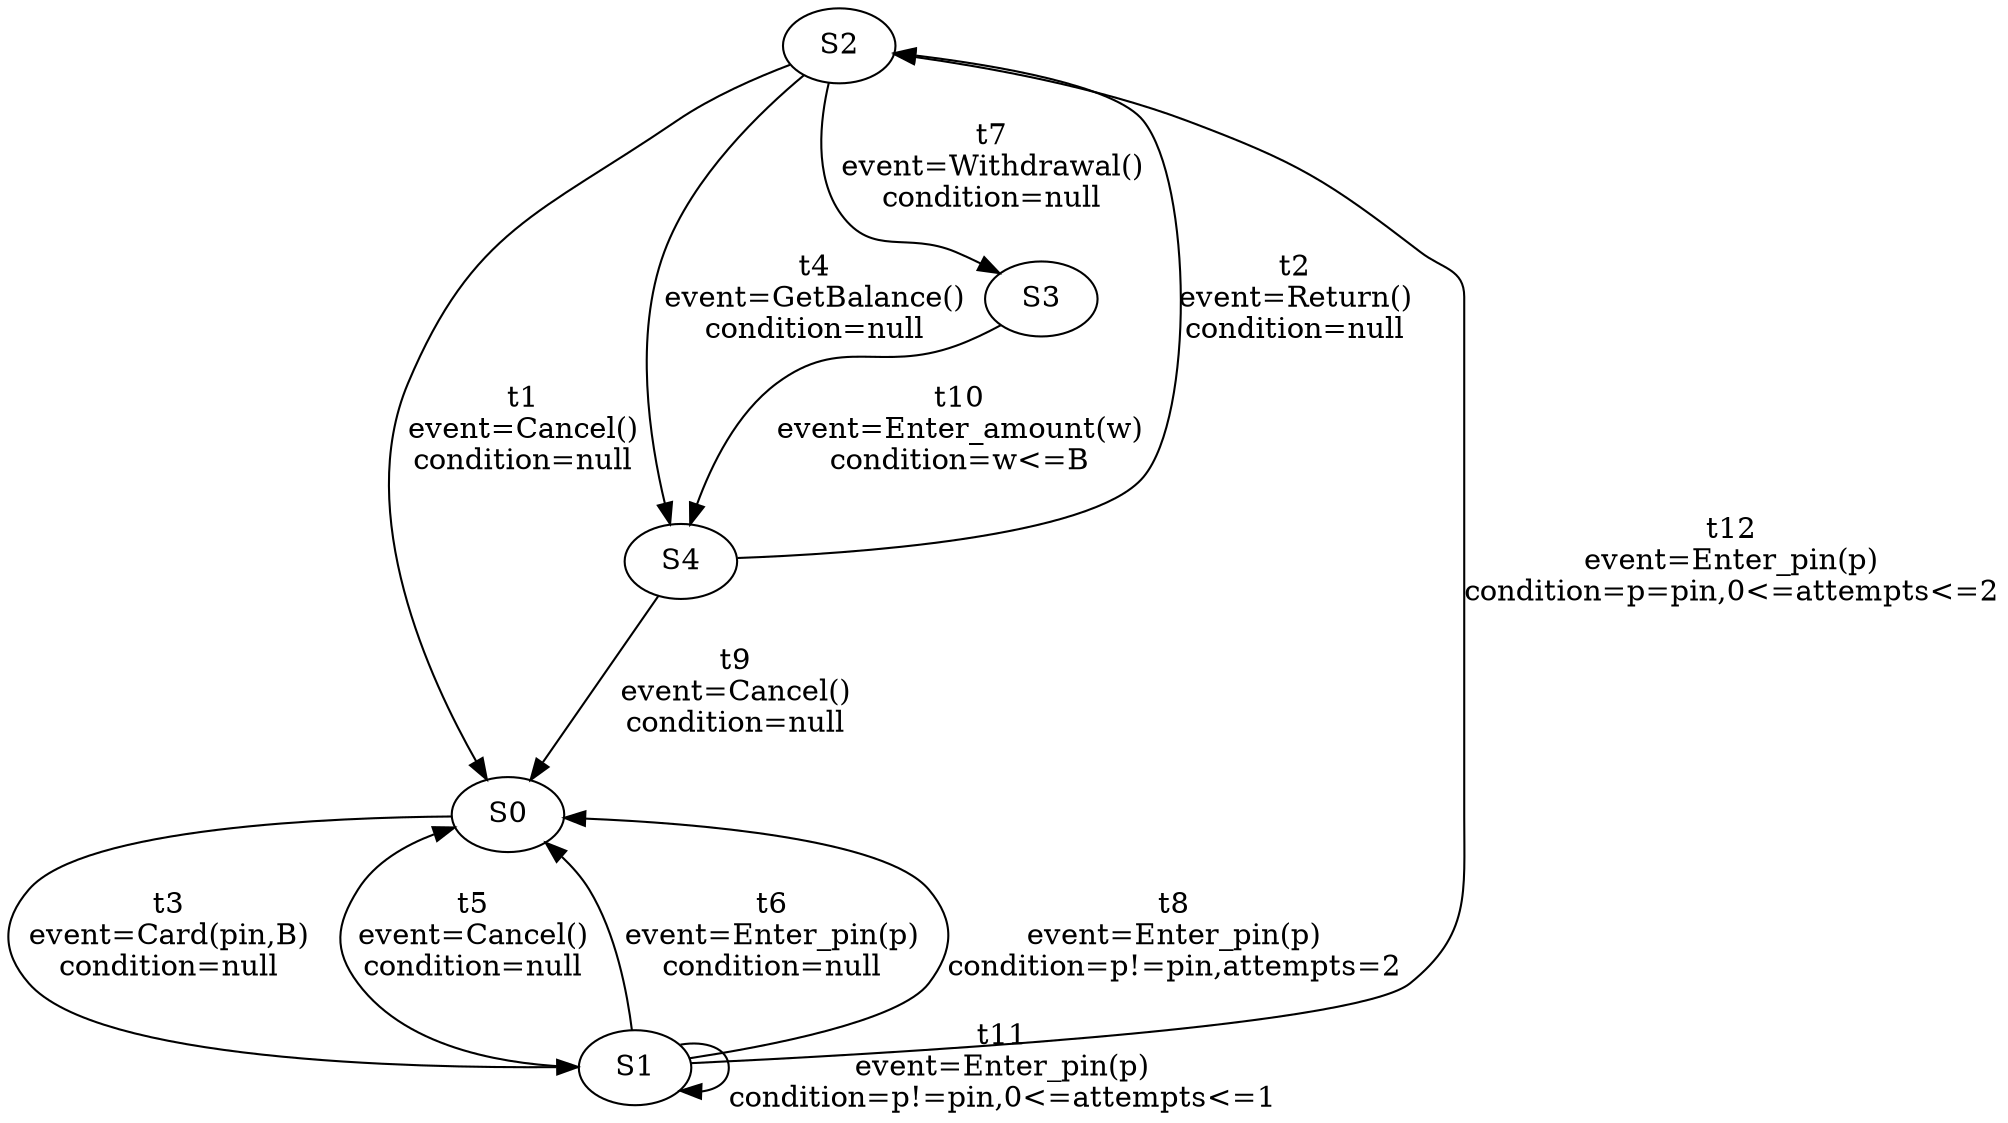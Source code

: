 digraph g {
 S2 -> S0 [ label="t1
event=Cancel()
condition=null" ];
 S4 -> S2 [ label="t2
event=Return()
condition=null" ];
 S0 -> S1 [ label="t3
event=Card(pin,B)
condition=null" ];
 S2 -> S4 [ label="t4
event=GetBalance()
condition=null" ];
 S1 -> S0 [ label="t5
event=Cancel()
condition=null" ];
 S1 -> S0 [ label="t6
event=Enter_pin(p)
condition=null" ];
 S2 -> S3 [ label="t7
event=Withdrawal()
condition=null" ];
 S1 -> S0 [ label="t8
event=Enter_pin(p)
condition=p!=pin,attempts=2" ];
 S4 -> S0 [ label="t9
event=Cancel()
condition=null" ];
 S3 -> S4 [ label="t10
event=Enter_amount(w)
condition=w<=B" ];
 S1 -> S1 [ label="t11
event=Enter_pin(p)
condition=p!=pin,0<=attempts<=1" ];
 S1 -> S2 [ label="t12
event=Enter_pin(p)
condition=p=pin,0<=attempts<=2" ];
}

